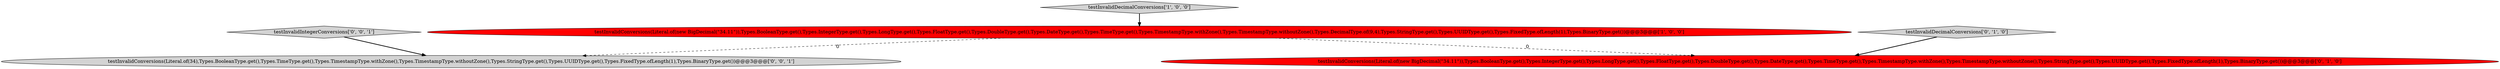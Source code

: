 digraph {
4 [style = filled, label = "testInvalidConversions(Literal.of(34),Types.BooleanType.get(),Types.TimeType.get(),Types.TimestampType.withZone(),Types.TimestampType.withoutZone(),Types.StringType.get(),Types.UUIDType.get(),Types.FixedType.ofLength(1),Types.BinaryType.get())@@@3@@@['0', '0', '1']", fillcolor = lightgray, shape = ellipse image = "AAA0AAABBB3BBB"];
3 [style = filled, label = "testInvalidConversions(Literal.of(new BigDecimal(\"34.11\")),Types.BooleanType.get(),Types.IntegerType.get(),Types.LongType.get(),Types.FloatType.get(),Types.DoubleType.get(),Types.DateType.get(),Types.TimeType.get(),Types.TimestampType.withZone(),Types.TimestampType.withoutZone(),Types.StringType.get(),Types.UUIDType.get(),Types.FixedType.ofLength(1),Types.BinaryType.get())@@@3@@@['0', '1', '0']", fillcolor = red, shape = ellipse image = "AAA1AAABBB2BBB"];
2 [style = filled, label = "testInvalidDecimalConversions['0', '1', '0']", fillcolor = lightgray, shape = diamond image = "AAA0AAABBB2BBB"];
5 [style = filled, label = "testInvalidIntegerConversions['0', '0', '1']", fillcolor = lightgray, shape = diamond image = "AAA0AAABBB3BBB"];
0 [style = filled, label = "testInvalidConversions(Literal.of(new BigDecimal(\"34.11\")),Types.BooleanType.get(),Types.IntegerType.get(),Types.LongType.get(),Types.FloatType.get(),Types.DoubleType.get(),Types.DateType.get(),Types.TimeType.get(),Types.TimestampType.withZone(),Types.TimestampType.withoutZone(),Types.DecimalType.of(9,4),Types.StringType.get(),Types.UUIDType.get(),Types.FixedType.ofLength(1),Types.BinaryType.get())@@@3@@@['1', '0', '0']", fillcolor = red, shape = ellipse image = "AAA1AAABBB1BBB"];
1 [style = filled, label = "testInvalidDecimalConversions['1', '0', '0']", fillcolor = lightgray, shape = diamond image = "AAA0AAABBB1BBB"];
0->4 [style = dashed, label="0"];
0->3 [style = dashed, label="0"];
1->0 [style = bold, label=""];
5->4 [style = bold, label=""];
2->3 [style = bold, label=""];
}
